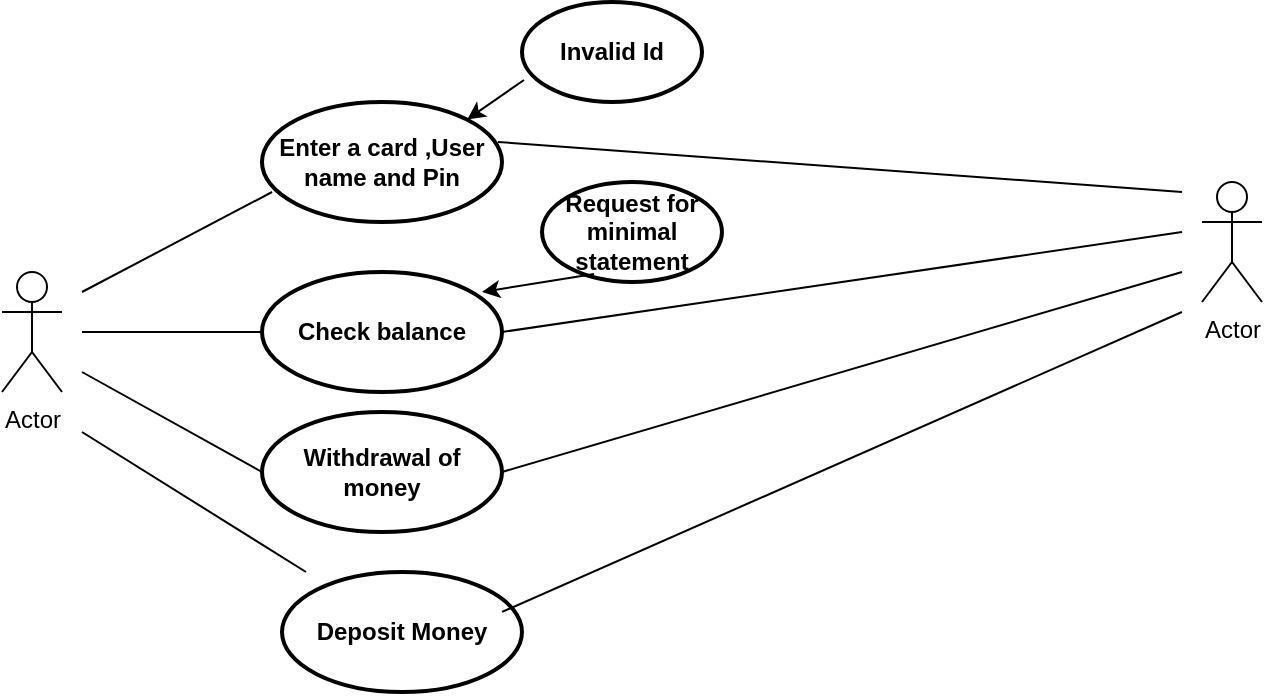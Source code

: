 <mxfile version="23.1.7" type="device">
  <diagram id="O-xs_LPjLHSo0hrEJQVu" name="Page-1">
    <mxGraphModel dx="880" dy="506" grid="1" gridSize="10" guides="1" tooltips="1" connect="1" arrows="1" fold="1" page="1" pageScale="1" pageWidth="827" pageHeight="1169" math="0" shadow="0">
      <root>
        <mxCell id="0" />
        <mxCell id="1" parent="0" />
        <mxCell id="GiJu7aXDg2SMr8wps9hE-1" value="Actor" style="shape=umlActor;verticalLabelPosition=bottom;verticalAlign=top;html=1;outlineConnect=0;" vertex="1" parent="1">
          <mxGeometry x="60" y="580" width="30" height="60" as="geometry" />
        </mxCell>
        <mxCell id="GiJu7aXDg2SMr8wps9hE-2" value="Actor" style="shape=umlActor;verticalLabelPosition=bottom;verticalAlign=top;html=1;outlineConnect=0;" vertex="1" parent="1">
          <mxGeometry x="660" y="535" width="30" height="60" as="geometry" />
        </mxCell>
        <mxCell id="GiJu7aXDg2SMr8wps9hE-3" value="Enter a card ,User name and Pin" style="strokeWidth=2;html=1;shape=mxgraph.flowchart.start_1;whiteSpace=wrap;fontStyle=1" vertex="1" parent="1">
          <mxGeometry x="190" y="495" width="120" height="60" as="geometry" />
        </mxCell>
        <mxCell id="GiJu7aXDg2SMr8wps9hE-4" value="Check balance" style="strokeWidth=2;html=1;shape=mxgraph.flowchart.start_1;whiteSpace=wrap;fontStyle=1" vertex="1" parent="1">
          <mxGeometry x="190" y="580" width="120" height="60" as="geometry" />
        </mxCell>
        <mxCell id="GiJu7aXDg2SMr8wps9hE-5" value="Deposit Money" style="strokeWidth=2;html=1;shape=mxgraph.flowchart.start_1;whiteSpace=wrap;fontStyle=1" vertex="1" parent="1">
          <mxGeometry x="200" y="730" width="120" height="60" as="geometry" />
        </mxCell>
        <mxCell id="GiJu7aXDg2SMr8wps9hE-6" value="Withdrawal of money" style="strokeWidth=2;html=1;shape=mxgraph.flowchart.start_1;whiteSpace=wrap;fontStyle=1" vertex="1" parent="1">
          <mxGeometry x="190" y="650" width="120" height="60" as="geometry" />
        </mxCell>
        <mxCell id="GiJu7aXDg2SMr8wps9hE-7" value="Request for minimal statement" style="strokeWidth=2;html=1;shape=mxgraph.flowchart.start_1;whiteSpace=wrap;fontStyle=1" vertex="1" parent="1">
          <mxGeometry x="330" y="535" width="90" height="50" as="geometry" />
        </mxCell>
        <mxCell id="GiJu7aXDg2SMr8wps9hE-8" value="Invalid Id" style="strokeWidth=2;html=1;shape=mxgraph.flowchart.start_1;whiteSpace=wrap;direction=west;fontStyle=1" vertex="1" parent="1">
          <mxGeometry x="320" y="445" width="90" height="50" as="geometry" />
        </mxCell>
        <mxCell id="GiJu7aXDg2SMr8wps9hE-9" value="" style="endArrow=none;html=1;rounded=0;entryX=0.042;entryY=0.75;entryDx=0;entryDy=0;entryPerimeter=0;" edge="1" parent="1" target="GiJu7aXDg2SMr8wps9hE-3">
          <mxGeometry width="50" height="50" relative="1" as="geometry">
            <mxPoint x="100" y="590" as="sourcePoint" />
            <mxPoint x="440" y="640" as="targetPoint" />
          </mxGeometry>
        </mxCell>
        <mxCell id="GiJu7aXDg2SMr8wps9hE-11" value="" style="endArrow=none;html=1;rounded=0;entryX=0;entryY=0.5;entryDx=0;entryDy=0;entryPerimeter=0;" edge="1" parent="1" target="GiJu7aXDg2SMr8wps9hE-4">
          <mxGeometry width="50" height="50" relative="1" as="geometry">
            <mxPoint x="100" y="610" as="sourcePoint" />
            <mxPoint x="189.96" y="590" as="targetPoint" />
          </mxGeometry>
        </mxCell>
        <mxCell id="GiJu7aXDg2SMr8wps9hE-12" value="" style="endArrow=none;html=1;rounded=0;entryX=0;entryY=0.5;entryDx=0;entryDy=0;entryPerimeter=0;" edge="1" parent="1" target="GiJu7aXDg2SMr8wps9hE-6">
          <mxGeometry width="50" height="50" relative="1" as="geometry">
            <mxPoint x="100" y="630" as="sourcePoint" />
            <mxPoint x="190" y="650" as="targetPoint" />
          </mxGeometry>
        </mxCell>
        <mxCell id="GiJu7aXDg2SMr8wps9hE-13" value="" style="endArrow=none;html=1;rounded=0;" edge="1" parent="1" target="GiJu7aXDg2SMr8wps9hE-5">
          <mxGeometry width="50" height="50" relative="1" as="geometry">
            <mxPoint x="100" y="660" as="sourcePoint" />
            <mxPoint x="170" y="720" as="targetPoint" />
          </mxGeometry>
        </mxCell>
        <mxCell id="GiJu7aXDg2SMr8wps9hE-14" value="" style="endArrow=none;html=1;rounded=0;exitX=1;exitY=0.5;exitDx=0;exitDy=0;exitPerimeter=0;" edge="1" parent="1" source="GiJu7aXDg2SMr8wps9hE-6">
          <mxGeometry width="50" height="50" relative="1" as="geometry">
            <mxPoint x="390" y="690" as="sourcePoint" />
            <mxPoint x="650" y="580" as="targetPoint" />
          </mxGeometry>
        </mxCell>
        <mxCell id="GiJu7aXDg2SMr8wps9hE-15" value="" style="endArrow=none;html=1;rounded=0;exitX=0.917;exitY=0.333;exitDx=0;exitDy=0;exitPerimeter=0;" edge="1" parent="1" source="GiJu7aXDg2SMr8wps9hE-5">
          <mxGeometry width="50" height="50" relative="1" as="geometry">
            <mxPoint x="320" y="750" as="sourcePoint" />
            <mxPoint x="650" y="600" as="targetPoint" />
          </mxGeometry>
        </mxCell>
        <mxCell id="GiJu7aXDg2SMr8wps9hE-16" value="" style="endArrow=none;html=1;rounded=0;exitX=1;exitY=0.5;exitDx=0;exitDy=0;exitPerimeter=0;" edge="1" parent="1" source="GiJu7aXDg2SMr8wps9hE-4">
          <mxGeometry width="50" height="50" relative="1" as="geometry">
            <mxPoint x="319.96" y="780" as="sourcePoint" />
            <mxPoint x="650" y="560" as="targetPoint" />
          </mxGeometry>
        </mxCell>
        <mxCell id="GiJu7aXDg2SMr8wps9hE-17" value="" style="endArrow=none;html=1;rounded=0;exitX=0.983;exitY=0.333;exitDx=0;exitDy=0;exitPerimeter=0;" edge="1" parent="1" source="GiJu7aXDg2SMr8wps9hE-3">
          <mxGeometry width="50" height="50" relative="1" as="geometry">
            <mxPoint x="390" y="690" as="sourcePoint" />
            <mxPoint x="650" y="540" as="targetPoint" />
          </mxGeometry>
        </mxCell>
        <mxCell id="GiJu7aXDg2SMr8wps9hE-18" value="" style="endArrow=classic;html=1;rounded=0;entryX=0.855;entryY=0.145;entryDx=0;entryDy=0;entryPerimeter=0;exitX=0.989;exitY=0.22;exitDx=0;exitDy=0;exitPerimeter=0;" edge="1" parent="1" source="GiJu7aXDg2SMr8wps9hE-8" target="GiJu7aXDg2SMr8wps9hE-3">
          <mxGeometry width="50" height="50" relative="1" as="geometry">
            <mxPoint x="390" y="690" as="sourcePoint" />
            <mxPoint x="440" y="640" as="targetPoint" />
          </mxGeometry>
        </mxCell>
        <mxCell id="GiJu7aXDg2SMr8wps9hE-19" value="" style="endArrow=classic;html=1;rounded=0;exitX=0.289;exitY=0.92;exitDx=0;exitDy=0;exitPerimeter=0;entryX=0.917;entryY=0.167;entryDx=0;entryDy=0;entryPerimeter=0;" edge="1" parent="1" source="GiJu7aXDg2SMr8wps9hE-7" target="GiJu7aXDg2SMr8wps9hE-4">
          <mxGeometry width="50" height="50" relative="1" as="geometry">
            <mxPoint x="390" y="690" as="sourcePoint" />
            <mxPoint x="320" y="580" as="targetPoint" />
          </mxGeometry>
        </mxCell>
      </root>
    </mxGraphModel>
  </diagram>
</mxfile>
